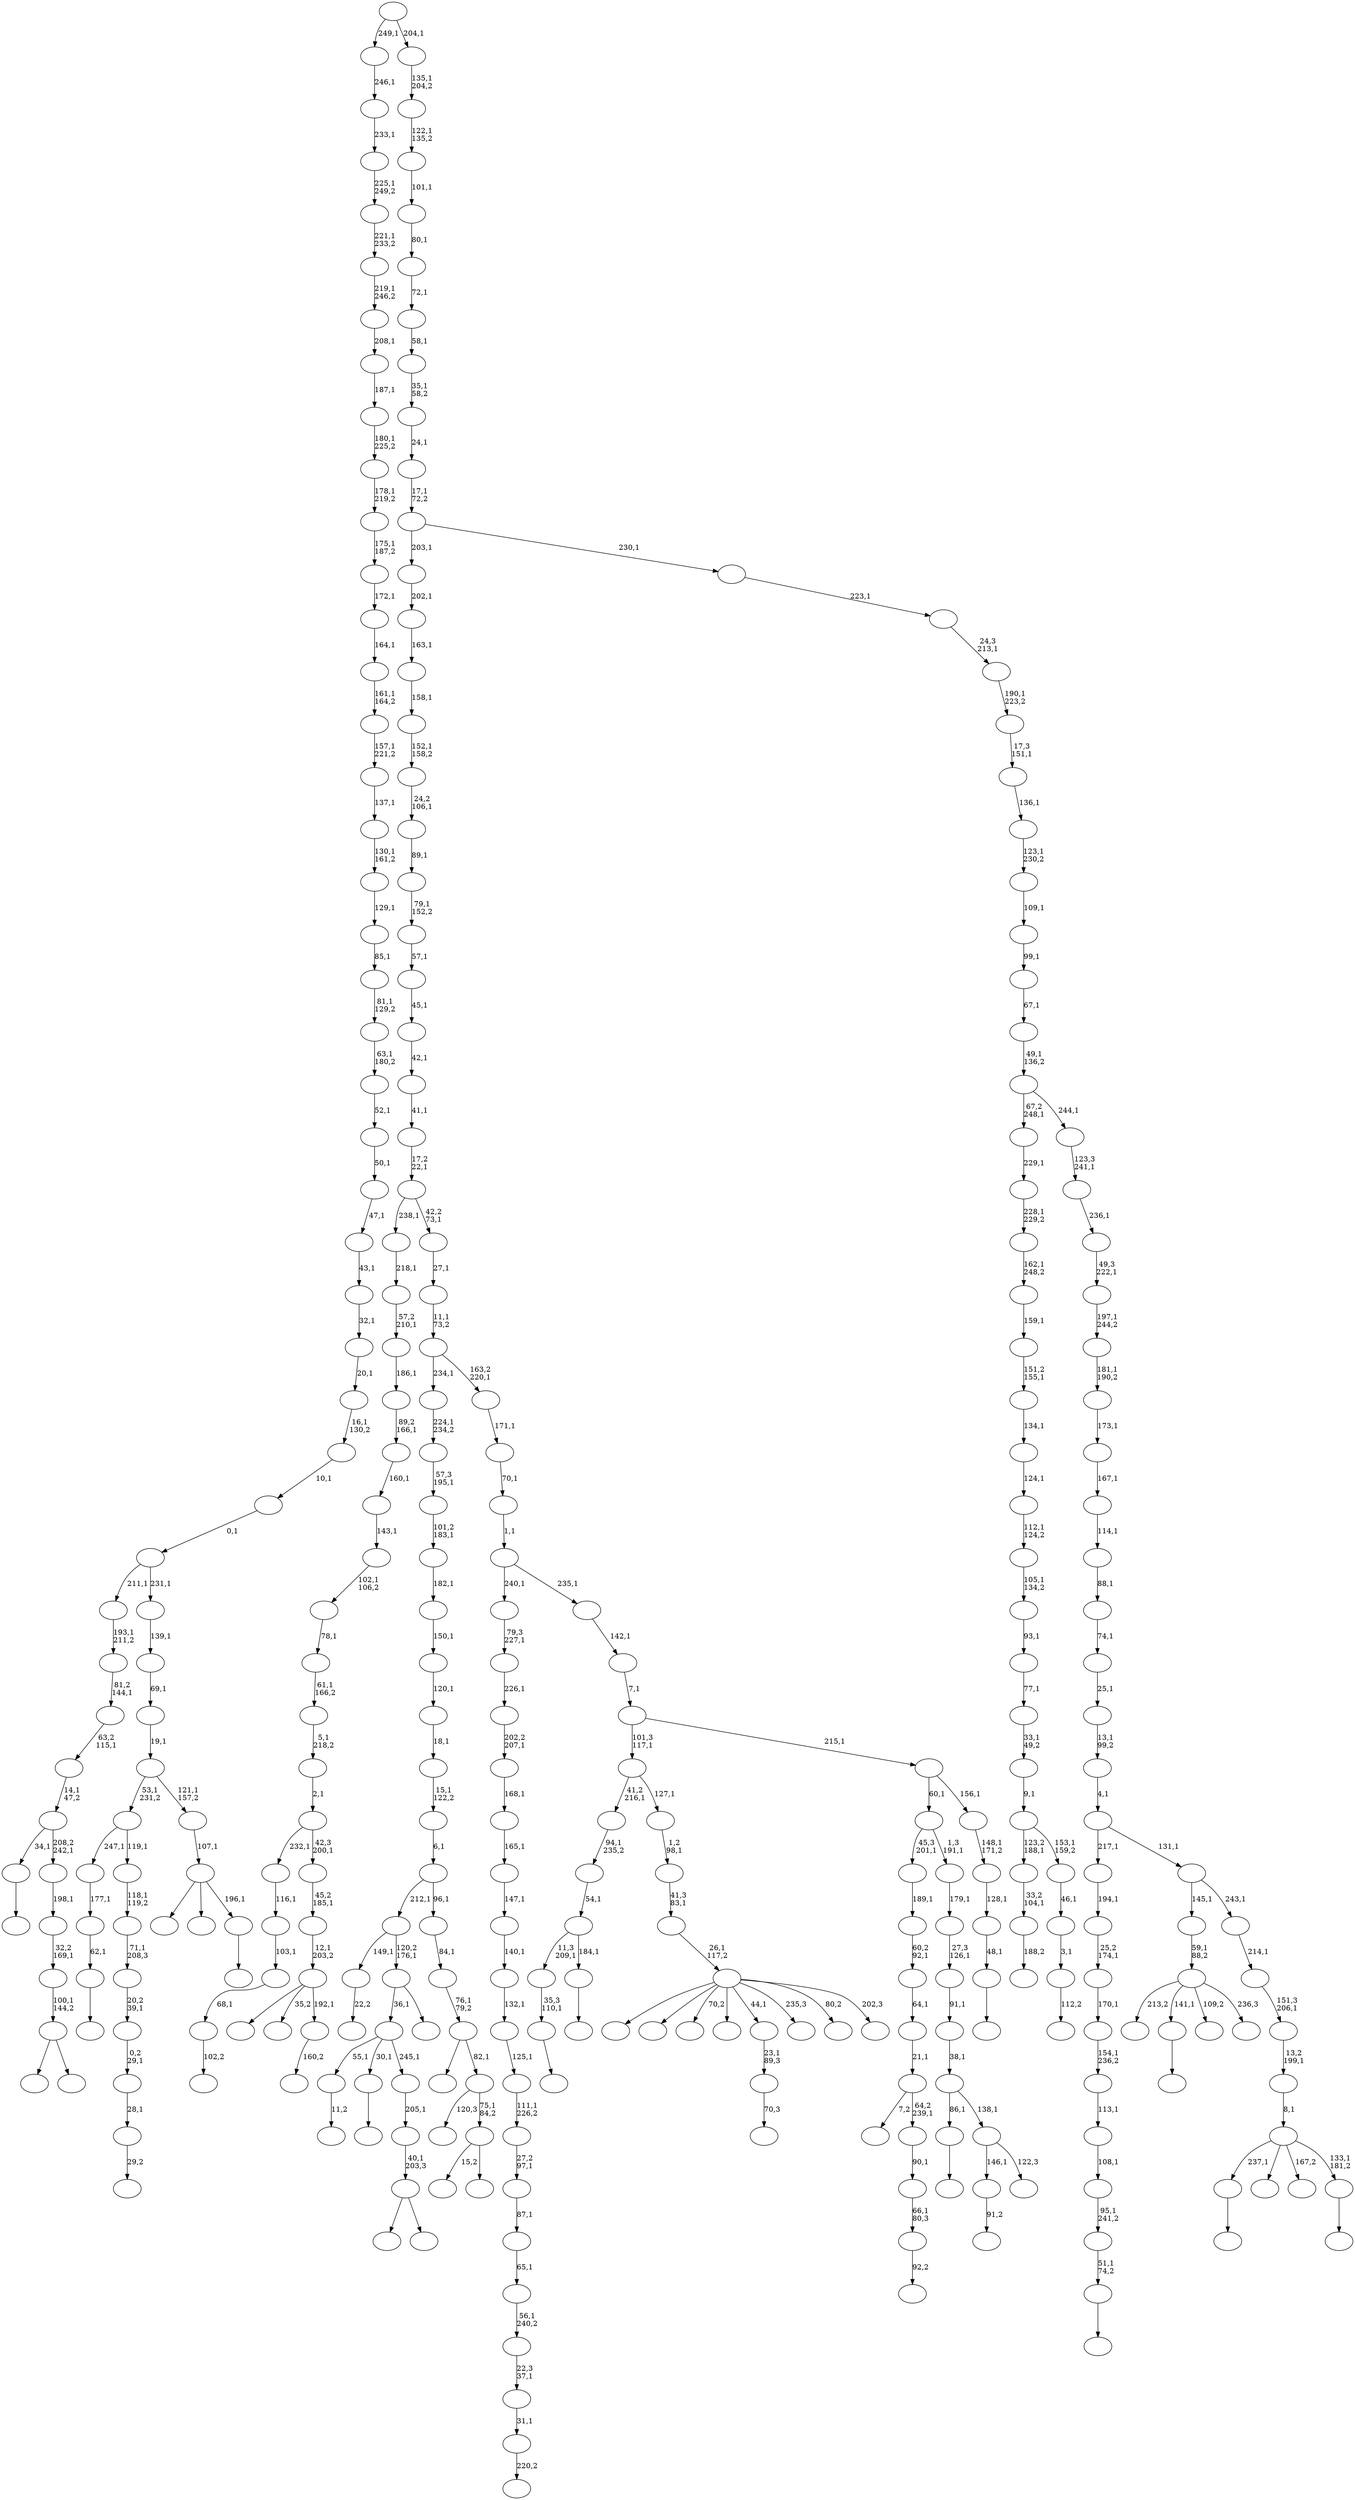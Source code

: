 digraph T {
	300 [label=""]
	299 [label=""]
	298 [label=""]
	297 [label=""]
	296 [label=""]
	295 [label=""]
	294 [label=""]
	293 [label=""]
	292 [label=""]
	291 [label=""]
	290 [label=""]
	289 [label=""]
	288 [label=""]
	287 [label=""]
	286 [label=""]
	285 [label=""]
	284 [label=""]
	283 [label=""]
	282 [label=""]
	281 [label=""]
	280 [label=""]
	279 [label=""]
	278 [label=""]
	277 [label=""]
	276 [label=""]
	275 [label=""]
	274 [label=""]
	273 [label=""]
	272 [label=""]
	271 [label=""]
	270 [label=""]
	269 [label=""]
	268 [label=""]
	267 [label=""]
	266 [label=""]
	265 [label=""]
	264 [label=""]
	263 [label=""]
	262 [label=""]
	261 [label=""]
	260 [label=""]
	259 [label=""]
	258 [label=""]
	257 [label=""]
	256 [label=""]
	255 [label=""]
	254 [label=""]
	253 [label=""]
	252 [label=""]
	251 [label=""]
	250 [label=""]
	249 [label=""]
	248 [label=""]
	247 [label=""]
	246 [label=""]
	245 [label=""]
	244 [label=""]
	243 [label=""]
	242 [label=""]
	241 [label=""]
	240 [label=""]
	239 [label=""]
	238 [label=""]
	237 [label=""]
	236 [label=""]
	235 [label=""]
	234 [label=""]
	233 [label=""]
	232 [label=""]
	231 [label=""]
	230 [label=""]
	229 [label=""]
	228 [label=""]
	227 [label=""]
	226 [label=""]
	225 [label=""]
	224 [label=""]
	223 [label=""]
	222 [label=""]
	221 [label=""]
	220 [label=""]
	219 [label=""]
	218 [label=""]
	217 [label=""]
	216 [label=""]
	215 [label=""]
	214 [label=""]
	213 [label=""]
	212 [label=""]
	211 [label=""]
	210 [label=""]
	209 [label=""]
	208 [label=""]
	207 [label=""]
	206 [label=""]
	205 [label=""]
	204 [label=""]
	203 [label=""]
	202 [label=""]
	201 [label=""]
	200 [label=""]
	199 [label=""]
	198 [label=""]
	197 [label=""]
	196 [label=""]
	195 [label=""]
	194 [label=""]
	193 [label=""]
	192 [label=""]
	191 [label=""]
	190 [label=""]
	189 [label=""]
	188 [label=""]
	187 [label=""]
	186 [label=""]
	185 [label=""]
	184 [label=""]
	183 [label=""]
	182 [label=""]
	181 [label=""]
	180 [label=""]
	179 [label=""]
	178 [label=""]
	177 [label=""]
	176 [label=""]
	175 [label=""]
	174 [label=""]
	173 [label=""]
	172 [label=""]
	171 [label=""]
	170 [label=""]
	169 [label=""]
	168 [label=""]
	167 [label=""]
	166 [label=""]
	165 [label=""]
	164 [label=""]
	163 [label=""]
	162 [label=""]
	161 [label=""]
	160 [label=""]
	159 [label=""]
	158 [label=""]
	157 [label=""]
	156 [label=""]
	155 [label=""]
	154 [label=""]
	153 [label=""]
	152 [label=""]
	151 [label=""]
	150 [label=""]
	149 [label=""]
	148 [label=""]
	147 [label=""]
	146 [label=""]
	145 [label=""]
	144 [label=""]
	143 [label=""]
	142 [label=""]
	141 [label=""]
	140 [label=""]
	139 [label=""]
	138 [label=""]
	137 [label=""]
	136 [label=""]
	135 [label=""]
	134 [label=""]
	133 [label=""]
	132 [label=""]
	131 [label=""]
	130 [label=""]
	129 [label=""]
	128 [label=""]
	127 [label=""]
	126 [label=""]
	125 [label=""]
	124 [label=""]
	123 [label=""]
	122 [label=""]
	121 [label=""]
	120 [label=""]
	119 [label=""]
	118 [label=""]
	117 [label=""]
	116 [label=""]
	115 [label=""]
	114 [label=""]
	113 [label=""]
	112 [label=""]
	111 [label=""]
	110 [label=""]
	109 [label=""]
	108 [label=""]
	107 [label=""]
	106 [label=""]
	105 [label=""]
	104 [label=""]
	103 [label=""]
	102 [label=""]
	101 [label=""]
	100 [label=""]
	99 [label=""]
	98 [label=""]
	97 [label=""]
	96 [label=""]
	95 [label=""]
	94 [label=""]
	93 [label=""]
	92 [label=""]
	91 [label=""]
	90 [label=""]
	89 [label=""]
	88 [label=""]
	87 [label=""]
	86 [label=""]
	85 [label=""]
	84 [label=""]
	83 [label=""]
	82 [label=""]
	81 [label=""]
	80 [label=""]
	79 [label=""]
	78 [label=""]
	77 [label=""]
	76 [label=""]
	75 [label=""]
	74 [label=""]
	73 [label=""]
	72 [label=""]
	71 [label=""]
	70 [label=""]
	69 [label=""]
	68 [label=""]
	67 [label=""]
	66 [label=""]
	65 [label=""]
	64 [label=""]
	63 [label=""]
	62 [label=""]
	61 [label=""]
	60 [label=""]
	59 [label=""]
	58 [label=""]
	57 [label=""]
	56 [label=""]
	55 [label=""]
	54 [label=""]
	53 [label=""]
	52 [label=""]
	51 [label=""]
	50 [label=""]
	49 [label=""]
	48 [label=""]
	47 [label=""]
	46 [label=""]
	45 [label=""]
	44 [label=""]
	43 [label=""]
	42 [label=""]
	41 [label=""]
	40 [label=""]
	39 [label=""]
	38 [label=""]
	37 [label=""]
	36 [label=""]
	35 [label=""]
	34 [label=""]
	33 [label=""]
	32 [label=""]
	31 [label=""]
	30 [label=""]
	29 [label=""]
	28 [label=""]
	27 [label=""]
	26 [label=""]
	25 [label=""]
	24 [label=""]
	23 [label=""]
	22 [label=""]
	21 [label=""]
	20 [label=""]
	19 [label=""]
	18 [label=""]
	17 [label=""]
	16 [label=""]
	15 [label=""]
	14 [label=""]
	13 [label=""]
	12 [label=""]
	11 [label=""]
	10 [label=""]
	9 [label=""]
	8 [label=""]
	7 [label=""]
	6 [label=""]
	5 [label=""]
	4 [label=""]
	3 [label=""]
	2 [label=""]
	1 [label=""]
	0 [label=""]
	296 -> 297 [label=""]
	293 -> 294 [label="102,2"]
	292 -> 293 [label="68,1"]
	291 -> 292 [label="103,1"]
	290 -> 291 [label="116,1"]
	288 -> 289 [label=""]
	287 -> 288 [label="35,3\n110,1"]
	285 -> 286 [label="11,2"]
	281 -> 282 [label=""]
	280 -> 287 [label="11,3\n209,1"]
	280 -> 281 [label="184,1"]
	279 -> 280 [label="54,1"]
	278 -> 279 [label="94,1\n235,2"]
	276 -> 277 [label=""]
	275 -> 276 [label="62,1"]
	274 -> 275 [label="177,1"]
	271 -> 272 [label=""]
	268 -> 269 [label="91,2"]
	265 -> 266 [label=""]
	262 -> 263 [label=""]
	261 -> 262 [label="51,1\n74,2"]
	260 -> 261 [label="95,1\n241,2"]
	259 -> 260 [label="108,1"]
	258 -> 259 [label="113,1"]
	257 -> 258 [label="154,1\n236,2"]
	256 -> 257 [label="170,1"]
	255 -> 256 [label="25,2\n174,1"]
	254 -> 255 [label="194,1"]
	251 -> 252 [label="160,2"]
	250 -> 295 [label=""]
	250 -> 283 [label="35,2"]
	250 -> 251 [label="192,1"]
	249 -> 250 [label="12,1\n203,2"]
	248 -> 249 [label="45,2\n185,1"]
	247 -> 290 [label="232,1"]
	247 -> 248 [label="42,3\n200,1"]
	246 -> 247 [label="2,1"]
	245 -> 246 [label="5,1\n218,2"]
	244 -> 245 [label="61,1\n166,2"]
	243 -> 244 [label="78,1"]
	242 -> 243 [label="102,1\n106,2"]
	241 -> 242 [label="143,1"]
	240 -> 241 [label="160,1"]
	239 -> 240 [label="89,2\n166,1"]
	238 -> 239 [label="186,1"]
	237 -> 238 [label="57,2\n210,1"]
	236 -> 237 [label="218,1"]
	234 -> 235 [label="29,2"]
	233 -> 234 [label="28,1"]
	232 -> 233 [label="0,2\n29,1"]
	231 -> 232 [label="20,2\n39,1"]
	230 -> 231 [label="71,1\n208,3"]
	229 -> 230 [label="118,1\n119,2"]
	228 -> 274 [label="247,1"]
	228 -> 229 [label="119,1"]
	225 -> 226 [label="220,2"]
	224 -> 225 [label="31,1"]
	223 -> 224 [label="22,3\n37,1"]
	222 -> 223 [label="56,1\n240,2"]
	221 -> 222 [label="65,1"]
	220 -> 221 [label="87,1"]
	219 -> 220 [label="27,2\n97,1"]
	218 -> 219 [label="111,1\n226,2"]
	217 -> 218 [label="125,1"]
	216 -> 217 [label="132,1"]
	215 -> 216 [label="140,1"]
	214 -> 215 [label="147,1"]
	213 -> 214 [label="165,1"]
	212 -> 213 [label="168,1"]
	211 -> 212 [label="202,2\n207,1"]
	210 -> 211 [label="226,1"]
	209 -> 210 [label="79,3\n227,1"]
	206 -> 207 [label="188,2"]
	205 -> 206 [label="33,2\n104,1"]
	202 -> 298 [label=""]
	202 -> 203 [label=""]
	201 -> 202 [label="100,1\n144,2"]
	200 -> 201 [label="32,2\n169,1"]
	199 -> 200 [label="198,1"]
	198 -> 271 [label="34,1"]
	198 -> 199 [label="208,2\n242,1"]
	197 -> 198 [label="14,1\n47,2"]
	196 -> 197 [label="63,2\n115,1"]
	195 -> 196 [label="81,2\n144,1"]
	194 -> 195 [label="193,1\n211,2"]
	192 -> 193 [label="70,3"]
	191 -> 192 [label="23,1\n89,3"]
	189 -> 190 [label="92,2"]
	188 -> 189 [label="66,1\n80,3"]
	187 -> 188 [label="90,1"]
	186 -> 267 [label="7,2"]
	186 -> 187 [label="64,2\n239,1"]
	185 -> 186 [label="21,1"]
	184 -> 185 [label="64,1"]
	183 -> 184 [label="60,2\n92,1"]
	182 -> 183 [label="189,1"]
	179 -> 180 [label=""]
	177 -> 178 [label="22,2"]
	175 -> 176 [label=""]
	173 -> 300 [label="213,2"]
	173 -> 296 [label="141,1"]
	173 -> 273 [label="109,2"]
	173 -> 174 [label="236,3"]
	172 -> 173 [label="59,1\n88,2"]
	167 -> 284 [label=""]
	167 -> 270 [label=""]
	167 -> 264 [label="70,2"]
	167 -> 227 [label=""]
	167 -> 191 [label="44,1"]
	167 -> 171 [label="235,3"]
	167 -> 170 [label="80,2"]
	167 -> 168 [label="202,3"]
	166 -> 167 [label="26,1\n117,2"]
	165 -> 166 [label="41,3\n83,1"]
	164 -> 165 [label="1,2\n98,1"]
	163 -> 278 [label="41,2\n216,1"]
	163 -> 164 [label="127,1"]
	160 -> 161 [label="112,2"]
	159 -> 160 [label="3,1"]
	158 -> 159 [label="46,1"]
	157 -> 205 [label="123,2\n188,1"]
	157 -> 158 [label="153,1\n159,2"]
	156 -> 157 [label="9,1"]
	155 -> 156 [label="33,1\n49,2"]
	154 -> 155 [label="77,1"]
	153 -> 154 [label="93,1"]
	152 -> 153 [label="105,1\n134,2"]
	151 -> 152 [label="112,1\n124,2"]
	150 -> 151 [label="124,1"]
	149 -> 150 [label="134,1"]
	148 -> 149 [label="151,2\n155,1"]
	147 -> 148 [label="159,1"]
	146 -> 147 [label="162,1\n248,2"]
	145 -> 146 [label="228,1\n229,2"]
	144 -> 145 [label="229,1"]
	141 -> 268 [label="146,1"]
	141 -> 142 [label="122,3"]
	140 -> 179 [label="86,1"]
	140 -> 141 [label="138,1"]
	139 -> 140 [label="38,1"]
	138 -> 139 [label="91,1"]
	137 -> 138 [label="27,3\n126,1"]
	136 -> 137 [label="179,1"]
	135 -> 182 [label="45,3\n201,1"]
	135 -> 136 [label="1,3\n191,1"]
	133 -> 181 [label=""]
	133 -> 134 [label=""]
	132 -> 133 [label="40,1\n203,3"]
	131 -> 132 [label="205,1"]
	130 -> 285 [label="55,1"]
	130 -> 175 [label="30,1"]
	130 -> 131 [label="245,1"]
	128 -> 130 [label="36,1"]
	128 -> 129 [label=""]
	127 -> 177 [label="149,1"]
	127 -> 128 [label="120,2\n176,1"]
	125 -> 208 [label="15,2"]
	125 -> 126 [label=""]
	124 -> 169 [label="120,3"]
	124 -> 125 [label="75,1\n84,2"]
	123 -> 299 [label=""]
	123 -> 124 [label="82,1"]
	122 -> 123 [label="76,1\n79,2"]
	121 -> 122 [label="84,1"]
	120 -> 127 [label="212,1"]
	120 -> 121 [label="96,1"]
	119 -> 120 [label="6,1"]
	118 -> 119 [label="15,1\n122,2"]
	117 -> 118 [label="18,1"]
	116 -> 117 [label="120,1"]
	115 -> 116 [label="150,1"]
	114 -> 115 [label="182,1"]
	113 -> 114 [label="101,2\n183,1"]
	112 -> 113 [label="57,3\n195,1"]
	111 -> 112 [label="224,1\n234,2"]
	109 -> 110 [label=""]
	108 -> 109 [label="48,1"]
	107 -> 108 [label="128,1"]
	106 -> 107 [label="148,1\n171,2"]
	105 -> 135 [label="60,1"]
	105 -> 106 [label="156,1"]
	104 -> 163 [label="101,3\n117,1"]
	104 -> 105 [label="215,1"]
	103 -> 104 [label="7,1"]
	102 -> 103 [label="142,1"]
	101 -> 209 [label="240,1"]
	101 -> 102 [label="235,1"]
	100 -> 101 [label="1,1"]
	99 -> 100 [label="70,1"]
	98 -> 99 [label="171,1"]
	97 -> 111 [label="234,1"]
	97 -> 98 [label="163,2\n220,1"]
	96 -> 97 [label="11,1\n73,2"]
	95 -> 96 [label="27,1"]
	94 -> 236 [label="238,1"]
	94 -> 95 [label="42,2\n73,1"]
	93 -> 94 [label="17,2\n22,1"]
	92 -> 93 [label="41,1"]
	91 -> 92 [label="42,1"]
	90 -> 91 [label="45,1"]
	89 -> 90 [label="57,1"]
	88 -> 89 [label="79,1\n152,2"]
	87 -> 88 [label="89,1"]
	86 -> 87 [label="24,2\n106,1"]
	85 -> 86 [label="152,1\n158,2"]
	84 -> 85 [label="158,1"]
	83 -> 84 [label="163,1"]
	82 -> 83 [label="202,1"]
	80 -> 81 [label=""]
	79 -> 253 [label=""]
	79 -> 162 [label=""]
	79 -> 80 [label="196,1"]
	78 -> 79 [label="107,1"]
	77 -> 228 [label="53,1\n231,2"]
	77 -> 78 [label="121,1\n157,2"]
	76 -> 77 [label="19,1"]
	75 -> 76 [label="69,1"]
	74 -> 75 [label="139,1"]
	73 -> 194 [label="211,1"]
	73 -> 74 [label="231,1"]
	72 -> 73 [label="0,1"]
	71 -> 72 [label="10,1"]
	70 -> 71 [label="16,1\n130,2"]
	69 -> 70 [label="20,1"]
	68 -> 69 [label="32,1"]
	67 -> 68 [label="43,1"]
	66 -> 67 [label="47,1"]
	65 -> 66 [label="50,1"]
	64 -> 65 [label="52,1"]
	63 -> 64 [label="63,1\n180,2"]
	62 -> 63 [label="81,1\n129,2"]
	61 -> 62 [label="85,1"]
	60 -> 61 [label="129,1"]
	59 -> 60 [label="130,1\n161,2"]
	58 -> 59 [label="137,1"]
	57 -> 58 [label="157,1\n221,2"]
	56 -> 57 [label="161,1\n164,2"]
	55 -> 56 [label="164,1"]
	54 -> 55 [label="172,1"]
	53 -> 54 [label="175,1\n187,2"]
	52 -> 53 [label="178,1\n219,2"]
	51 -> 52 [label="180,1\n225,2"]
	50 -> 51 [label="187,1"]
	49 -> 50 [label="208,1"]
	48 -> 49 [label="219,1\n246,2"]
	47 -> 48 [label="221,1\n233,2"]
	46 -> 47 [label="225,1\n249,2"]
	45 -> 46 [label="233,1"]
	44 -> 45 [label="246,1"]
	42 -> 43 [label=""]
	41 -> 265 [label="237,1"]
	41 -> 204 [label=""]
	41 -> 143 [label="167,2"]
	41 -> 42 [label="133,1\n181,2"]
	40 -> 41 [label="8,1"]
	39 -> 40 [label="13,2\n199,1"]
	38 -> 39 [label="151,3\n206,1"]
	37 -> 38 [label="214,1"]
	36 -> 172 [label="145,1"]
	36 -> 37 [label="243,1"]
	35 -> 254 [label="217,1"]
	35 -> 36 [label="131,1"]
	34 -> 35 [label="4,1"]
	33 -> 34 [label="13,1\n99,2"]
	32 -> 33 [label="25,1"]
	31 -> 32 [label="74,1"]
	30 -> 31 [label="88,1"]
	29 -> 30 [label="114,1"]
	28 -> 29 [label="167,1"]
	27 -> 28 [label="173,1"]
	26 -> 27 [label="181,1\n190,2"]
	25 -> 26 [label="197,1\n244,2"]
	24 -> 25 [label="49,3\n222,1"]
	23 -> 24 [label="236,1"]
	22 -> 23 [label="123,3\n241,1"]
	21 -> 144 [label="67,2\n248,1"]
	21 -> 22 [label="244,1"]
	20 -> 21 [label="49,1\n136,2"]
	19 -> 20 [label="67,1"]
	18 -> 19 [label="99,1"]
	17 -> 18 [label="109,1"]
	16 -> 17 [label="123,1\n230,2"]
	15 -> 16 [label="136,1"]
	14 -> 15 [label="17,3\n151,1"]
	13 -> 14 [label="190,1\n223,2"]
	12 -> 13 [label="24,3\n213,1"]
	11 -> 12 [label="223,1"]
	10 -> 82 [label="203,1"]
	10 -> 11 [label="230,1"]
	9 -> 10 [label="17,1\n72,2"]
	8 -> 9 [label="24,1"]
	7 -> 8 [label="35,1\n58,2"]
	6 -> 7 [label="58,1"]
	5 -> 6 [label="72,1"]
	4 -> 5 [label="80,1"]
	3 -> 4 [label="101,1"]
	2 -> 3 [label="122,1\n135,2"]
	1 -> 2 [label="135,1\n204,2"]
	0 -> 44 [label="249,1"]
	0 -> 1 [label="204,1"]
}
